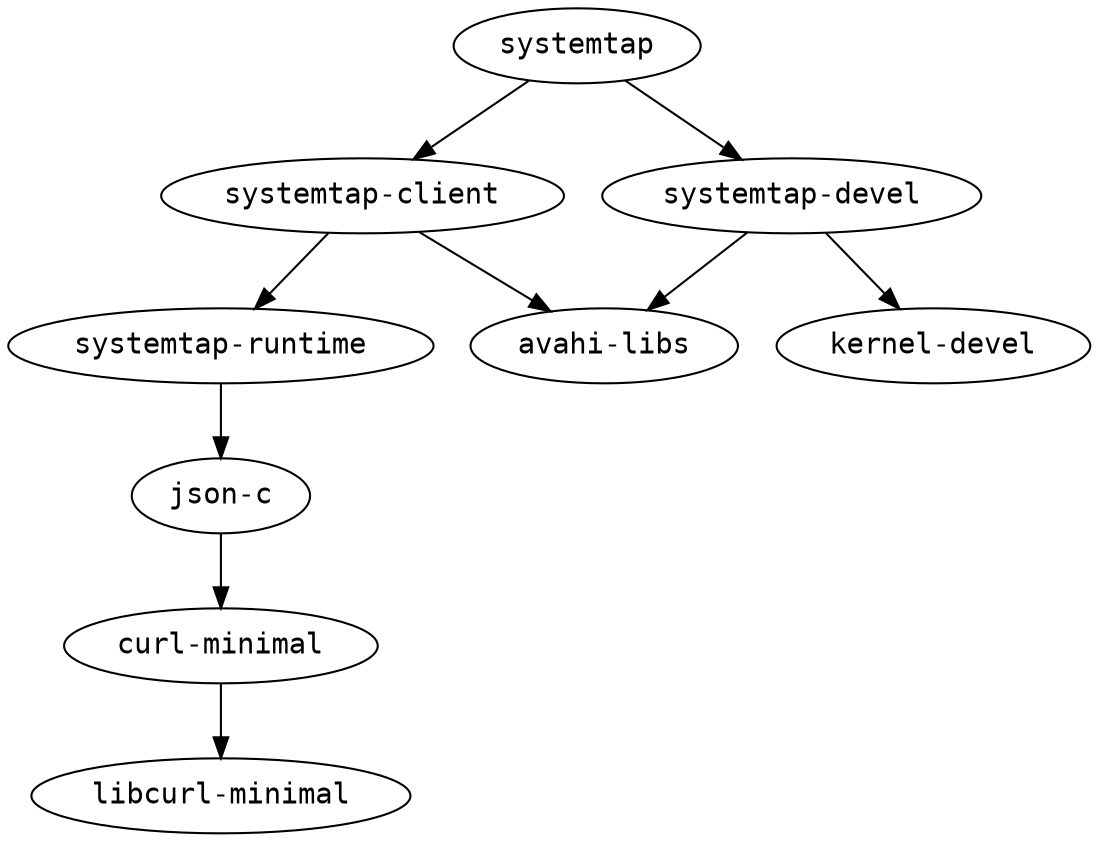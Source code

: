strict digraph G {
node [fontname=monospace];
  "curl-minimal" -> "libcurl-minimal";
  "json-c" -> "curl-minimal";
  "systemtap-client" -> "avahi-libs";
  "systemtap-client" -> "systemtap-runtime";
  "systemtap-devel" -> "avahi-libs";
  "systemtap-devel" -> "kernel-devel";
  "systemtap-runtime" -> "json-c";
  "systemtap" -> "systemtap-client";
  "systemtap" -> "systemtap-devel";
}
